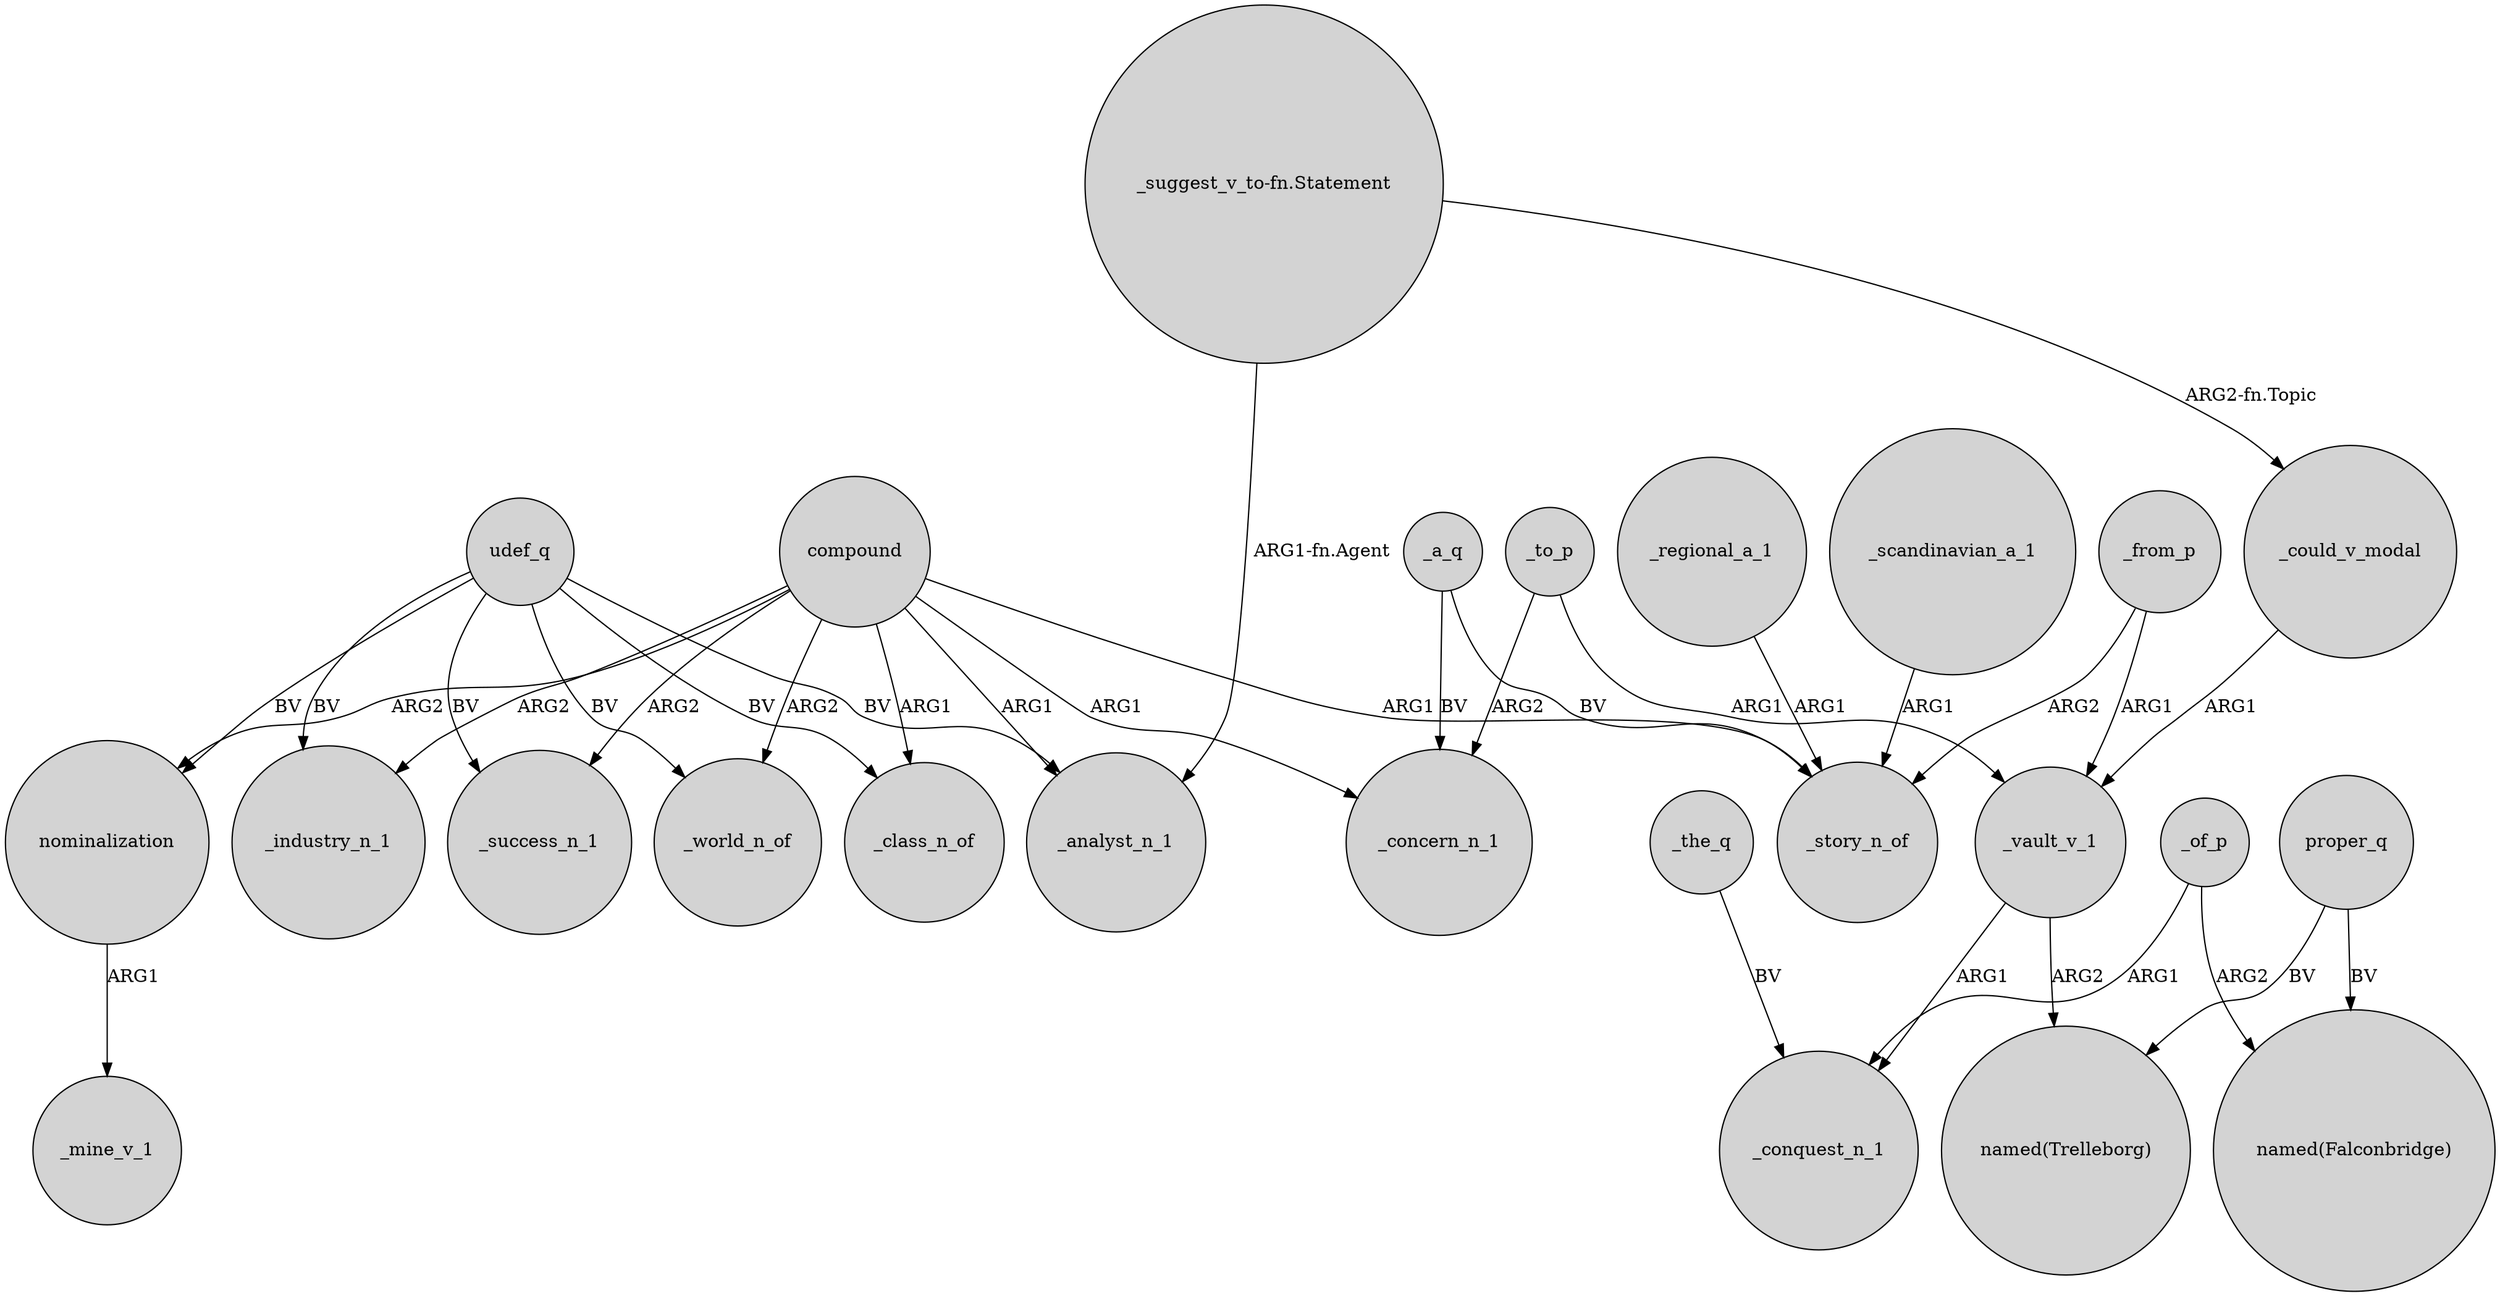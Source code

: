 digraph {
	node [shape=circle style=filled]
	compound -> _story_n_of [label=ARG1]
	_a_q -> _concern_n_1 [label=BV]
	compound -> _concern_n_1 [label=ARG1]
	_of_p -> "named(Falconbridge)" [label=ARG2]
	udef_q -> _class_n_of [label=BV]
	compound -> _world_n_of [label=ARG2]
	nominalization -> _mine_v_1 [label=ARG1]
	proper_q -> "named(Falconbridge)" [label=BV]
	"_suggest_v_to-fn.Statement" -> _analyst_n_1 [label="ARG1-fn.Agent"]
	_a_q -> _story_n_of [label=BV]
	compound -> _class_n_of [label=ARG1]
	udef_q -> _world_n_of [label=BV]
	compound -> nominalization [label=ARG2]
	_to_p -> _vault_v_1 [label=ARG1]
	compound -> _success_n_1 [label=ARG2]
	_vault_v_1 -> _conquest_n_1 [label=ARG1]
	_of_p -> _conquest_n_1 [label=ARG1]
	_regional_a_1 -> _story_n_of [label=ARG1]
	_vault_v_1 -> "named(Trelleborg)" [label=ARG2]
	udef_q -> _success_n_1 [label=BV]
	_to_p -> _concern_n_1 [label=ARG2]
	compound -> _industry_n_1 [label=ARG2]
	_the_q -> _conquest_n_1 [label=BV]
	udef_q -> nominalization [label=BV]
	_could_v_modal -> _vault_v_1 [label=ARG1]
	proper_q -> "named(Trelleborg)" [label=BV]
	_from_p -> _story_n_of [label=ARG2]
	"_suggest_v_to-fn.Statement" -> _could_v_modal [label="ARG2-fn.Topic"]
	_from_p -> _vault_v_1 [label=ARG1]
	udef_q -> _analyst_n_1 [label=BV]
	udef_q -> _industry_n_1 [label=BV]
	_scandinavian_a_1 -> _story_n_of [label=ARG1]
	compound -> _analyst_n_1 [label=ARG1]
}
